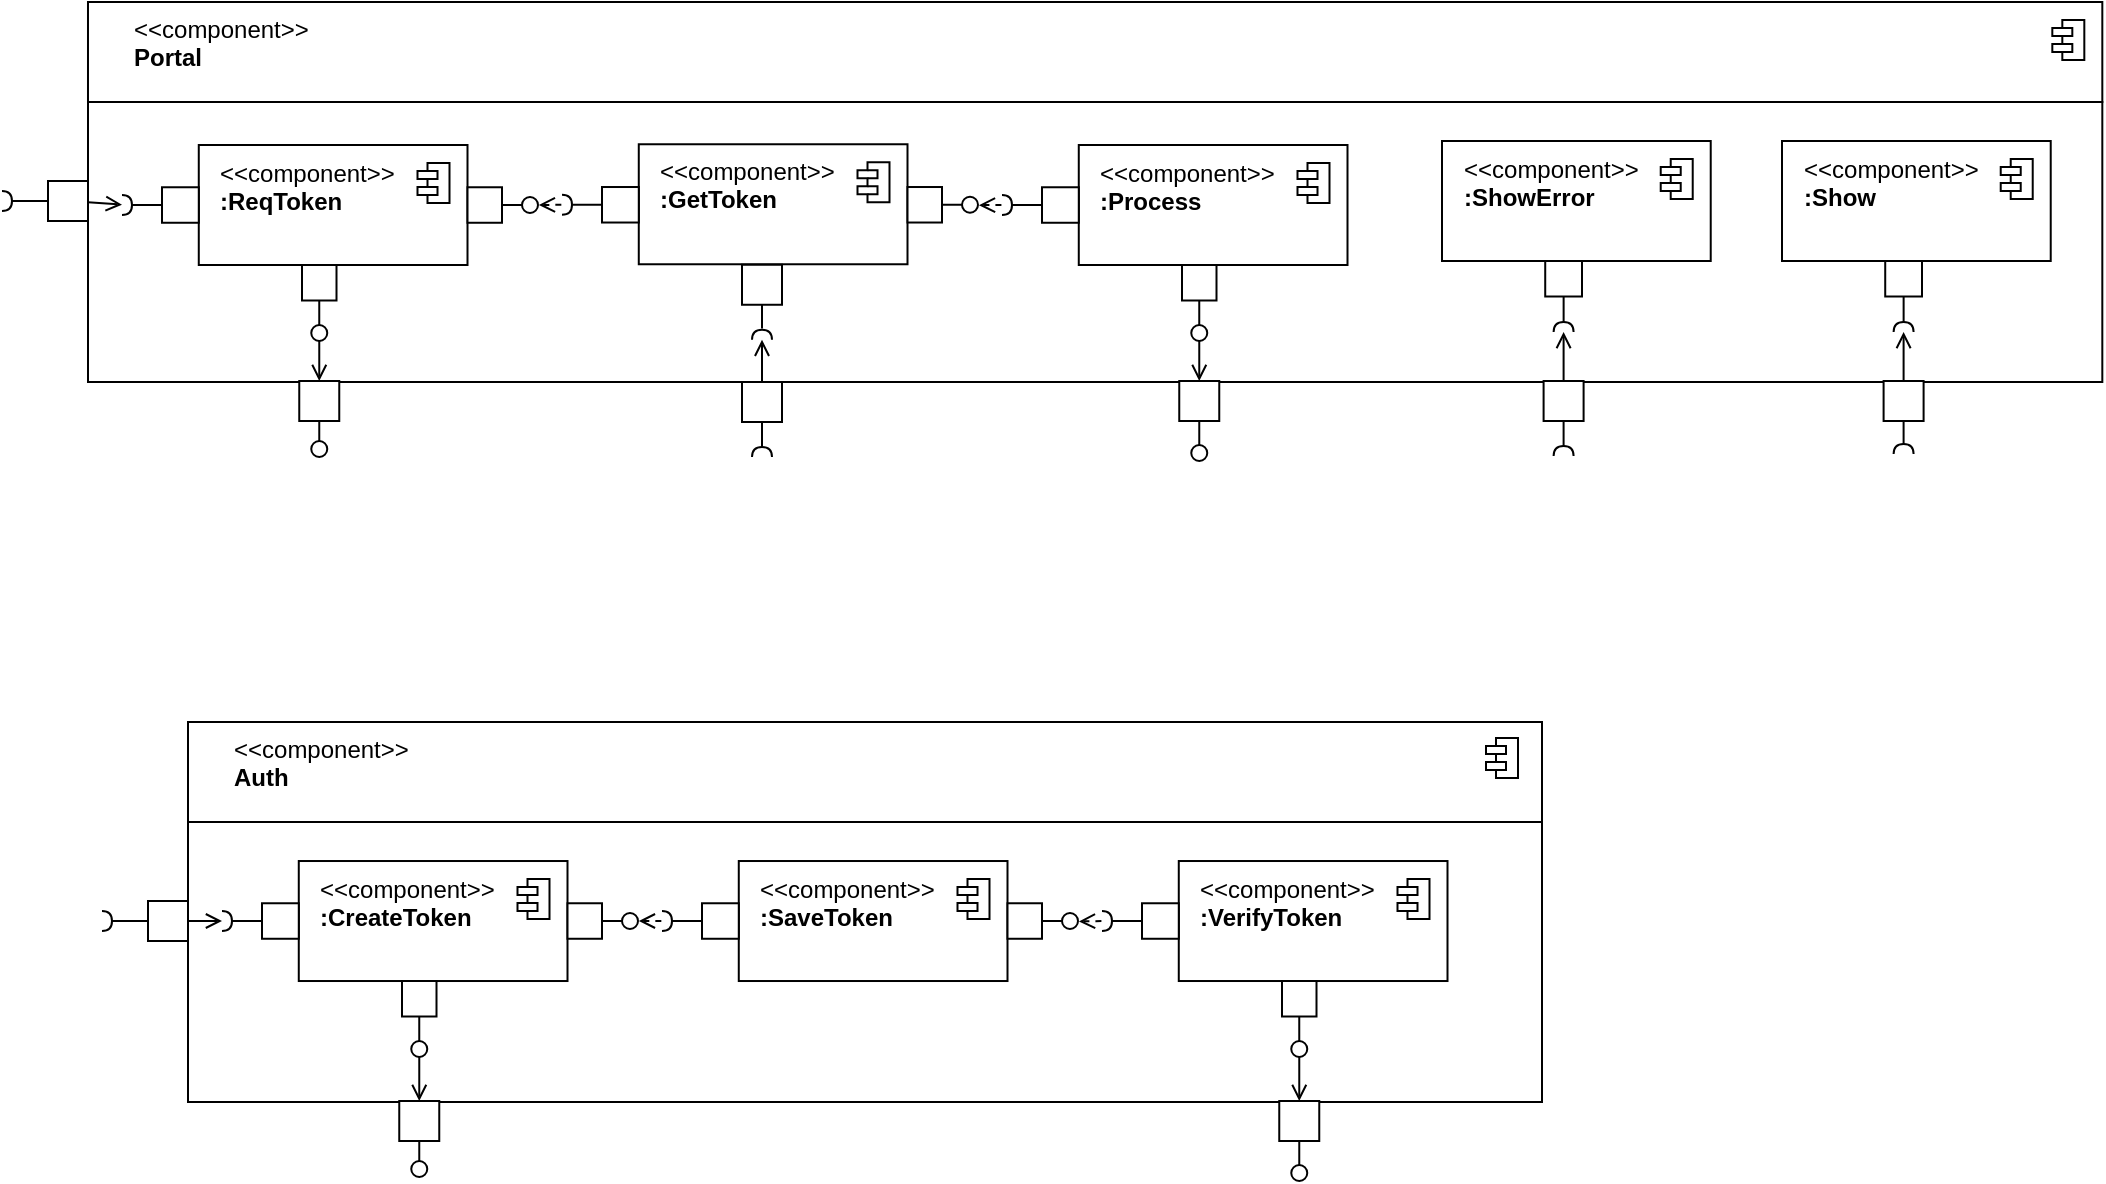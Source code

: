 <mxfile version="21.1.2" type="github">
  <diagram name="第 1 页" id="Jgc5Q6hr3YFyk42l-3hk">
    <mxGraphModel dx="478" dy="295" grid="1" gridSize="10" guides="1" tooltips="1" connect="1" arrows="1" fold="1" page="1" pageScale="1" pageWidth="827" pageHeight="1169" math="0" shadow="0">
      <root>
        <mxCell id="0" />
        <mxCell id="1" parent="0" />
        <mxCell id="Jk48O9FE6iyKjOAGDBV3-2" value="" style="rounded=0;whiteSpace=wrap;html=1;container=0;" vertex="1" parent="1">
          <mxGeometry x="273" y="510" width="677" height="140" as="geometry" />
        </mxCell>
        <mxCell id="Jk48O9FE6iyKjOAGDBV3-3" value="&lt;div&gt;&amp;lt;&amp;lt;component&amp;gt;&amp;gt;&lt;/div&gt;&lt;div&gt;&lt;b&gt;Auth&lt;/b&gt;&lt;/div&gt;" style="html=1;align=left;spacingLeft=21;verticalAlign=top;container=0;" vertex="1" parent="1">
          <mxGeometry x="273" y="460" width="677" height="50" as="geometry" />
        </mxCell>
        <mxCell id="Jk48O9FE6iyKjOAGDBV3-44" value="" style="endArrow=none;html=1;rounded=0;align=center;verticalAlign=top;endFill=0;labelBackgroundColor=none;endSize=2;startArrow=open;startFill=0;" edge="1" parent="1" source="Jk48O9FE6iyKjOAGDBV3-30" target="Jk48O9FE6iyKjOAGDBV3-43">
          <mxGeometry relative="1" as="geometry">
            <mxPoint x="790" y="665.5" as="sourcePoint" />
            <mxPoint x="860" y="670" as="targetPoint" />
          </mxGeometry>
        </mxCell>
        <mxCell id="Jk48O9FE6iyKjOAGDBV3-60" style="rounded=0;orthogonalLoop=1;jettySize=auto;html=1;labelBackgroundColor=none;endArrow=none;endFill=0;fontSize=9;dashed=1;exitX=-0.059;exitY=0.524;exitDx=0;exitDy=0;exitPerimeter=0;startArrow=open;startFill=0;" edge="1" parent="1" source="Jk48O9FE6iyKjOAGDBV3-51" target="Jk48O9FE6iyKjOAGDBV3-38">
          <mxGeometry relative="1" as="geometry">
            <mxPoint x="508" y="569.5" as="sourcePoint" />
            <mxPoint x="520" y="569.5" as="targetPoint" />
          </mxGeometry>
        </mxCell>
        <mxCell id="Jk48O9FE6iyKjOAGDBV3-81" style="rounded=0;orthogonalLoop=1;jettySize=auto;html=1;labelBackgroundColor=none;endArrow=none;endFill=0;fontSize=9;dashed=1;exitX=-0.054;exitY=0.499;exitDx=0;exitDy=0;exitPerimeter=0;startArrow=open;startFill=0;" edge="1" parent="1" source="Jk48O9FE6iyKjOAGDBV3-80" target="Jk48O9FE6iyKjOAGDBV3-59">
          <mxGeometry relative="1" as="geometry">
            <mxPoint x="498" y="560.5" as="sourcePoint" />
            <mxPoint x="630" y="684.5" as="targetPoint" />
          </mxGeometry>
        </mxCell>
        <mxCell id="Jk48O9FE6iyKjOAGDBV3-86" value="" style="endArrow=none;html=1;rounded=0;align=center;verticalAlign=top;endFill=0;labelBackgroundColor=none;endSize=2;startArrow=open;startFill=0;" edge="1" parent="1" source="Jk48O9FE6iyKjOAGDBV3-83" target="Jk48O9FE6iyKjOAGDBV3-76">
          <mxGeometry relative="1" as="geometry">
            <mxPoint x="370" y="680" as="sourcePoint" />
            <mxPoint x="360" y="670" as="targetPoint" />
          </mxGeometry>
        </mxCell>
        <mxCell id="Jk48O9FE6iyKjOAGDBV3-91" value="" style="endArrow=none;html=1;rounded=0;align=center;verticalAlign=top;endFill=0;labelBackgroundColor=none;startArrow=open;startFill=0;" edge="1" parent="1" source="Jk48O9FE6iyKjOAGDBV3-72" target="Jk48O9FE6iyKjOAGDBV3-88">
          <mxGeometry relative="1" as="geometry">
            <mxPoint x="260" y="600" as="sourcePoint" />
            <mxPoint x="399" y="659.5" as="targetPoint" />
          </mxGeometry>
        </mxCell>
        <mxCell id="Jk48O9FE6iyKjOAGDBV3-4" value="" style="shape=module;jettyWidth=10;jettyHeight=4;container=0;" vertex="1" parent="1">
          <mxGeometry x="922.0" y="468" width="16" height="20" as="geometry">
            <mxPoint x="-25" y="9" as="offset" />
          </mxGeometry>
        </mxCell>
        <mxCell id="Jk48O9FE6iyKjOAGDBV3-93" value="" style="group" vertex="1" connectable="0" parent="1">
          <mxGeometry x="180" y="100" width="1050.16" height="229.5" as="geometry" />
        </mxCell>
        <mxCell id="Jk48O9FE6iyKjOAGDBV3-94" value="" style="rounded=0;whiteSpace=wrap;html=1;" vertex="1" parent="Jk48O9FE6iyKjOAGDBV3-93">
          <mxGeometry x="43" y="50" width="1007.16" height="140" as="geometry" />
        </mxCell>
        <mxCell id="Jk48O9FE6iyKjOAGDBV3-95" value="&lt;div&gt;&amp;lt;&amp;lt;component&amp;gt;&amp;gt;&lt;/div&gt;&lt;div&gt;&lt;b&gt;Portal&lt;/b&gt;&lt;/div&gt;" style="html=1;align=left;spacingLeft=21;verticalAlign=top;" vertex="1" parent="Jk48O9FE6iyKjOAGDBV3-93">
          <mxGeometry x="42.997" width="1007.163" height="50" as="geometry" />
        </mxCell>
        <mxCell id="Jk48O9FE6iyKjOAGDBV3-96" value="" style="shape=module;jettyWidth=10;jettyHeight=4;" vertex="1" parent="Jk48O9FE6iyKjOAGDBV3-95">
          <mxGeometry x="1" width="16" height="20" relative="1" as="geometry">
            <mxPoint x="-25" y="9" as="offset" />
          </mxGeometry>
        </mxCell>
        <mxCell id="Jk48O9FE6iyKjOAGDBV3-97" value="" style="group" vertex="1" connectable="0" parent="Jk48O9FE6iyKjOAGDBV3-93">
          <mxGeometry x="940.8" y="189.5" width="20" height="36.5" as="geometry" />
        </mxCell>
        <mxCell id="Jk48O9FE6iyKjOAGDBV3-98" value="" style="html=1;rounded=0;" vertex="1" parent="Jk48O9FE6iyKjOAGDBV3-97">
          <mxGeometry width="20" height="20" as="geometry" />
        </mxCell>
        <mxCell id="Jk48O9FE6iyKjOAGDBV3-99" value="" style="endArrow=none;html=1;rounded=0;align=center;verticalAlign=top;endFill=0;labelBackgroundColor=none;endSize=2;" edge="1" parent="Jk48O9FE6iyKjOAGDBV3-97" source="Jk48O9FE6iyKjOAGDBV3-98" target="Jk48O9FE6iyKjOAGDBV3-100">
          <mxGeometry relative="1" as="geometry" />
        </mxCell>
        <mxCell id="Jk48O9FE6iyKjOAGDBV3-100" value="" style="shape=requiredInterface;html=1;fontSize=11;align=center;fillColor=none;points=[];aspect=fixed;resizable=0;verticalAlign=bottom;labelPosition=center;verticalLabelPosition=top;flipH=1;rotation=90;" vertex="1" parent="Jk48O9FE6iyKjOAGDBV3-97">
          <mxGeometry x="7.5" y="29" width="5" height="10" as="geometry" />
        </mxCell>
        <mxCell id="Jk48O9FE6iyKjOAGDBV3-101" value="" style="group" vertex="1" connectable="0" parent="Jk48O9FE6iyKjOAGDBV3-93">
          <mxGeometry x="889.999" y="69.5" width="134.361" height="95.5" as="geometry" />
        </mxCell>
        <mxCell id="Jk48O9FE6iyKjOAGDBV3-102" value="&lt;div&gt;&amp;lt;&amp;lt;component&amp;gt;&amp;gt;&lt;/div&gt;&lt;div&gt;&lt;b&gt;:Show&lt;/b&gt;&lt;/div&gt;" style="html=1;align=left;spacingLeft=9;verticalAlign=top;container=0;" vertex="1" parent="Jk48O9FE6iyKjOAGDBV3-101">
          <mxGeometry width="134.361" height="60" as="geometry" />
        </mxCell>
        <mxCell id="Jk48O9FE6iyKjOAGDBV3-103" value="" style="shape=module;jettyWidth=10;jettyHeight=4;container=0;" vertex="1" parent="Jk48O9FE6iyKjOAGDBV3-101">
          <mxGeometry x="109.361" y="9" width="16" height="20" as="geometry">
            <mxPoint x="-25" y="9" as="offset" />
          </mxGeometry>
        </mxCell>
        <mxCell id="Jk48O9FE6iyKjOAGDBV3-104" value="" style="group" vertex="1" connectable="0" parent="Jk48O9FE6iyKjOAGDBV3-101">
          <mxGeometry x="51.611" y="60" width="18.39" height="35.5" as="geometry" />
        </mxCell>
        <mxCell id="Jk48O9FE6iyKjOAGDBV3-105" value="" style="html=1;rounded=0;container=0;" vertex="1" parent="Jk48O9FE6iyKjOAGDBV3-104">
          <mxGeometry width="18.39" height="17.75" as="geometry" />
        </mxCell>
        <mxCell id="Jk48O9FE6iyKjOAGDBV3-106" value="" style="endArrow=none;html=1;rounded=0;align=center;verticalAlign=top;endFill=0;labelBackgroundColor=none;endSize=2;" edge="1" parent="Jk48O9FE6iyKjOAGDBV3-104" source="Jk48O9FE6iyKjOAGDBV3-105" target="Jk48O9FE6iyKjOAGDBV3-107">
          <mxGeometry relative="1" as="geometry" />
        </mxCell>
        <mxCell id="Jk48O9FE6iyKjOAGDBV3-107" value="" style="shape=requiredInterface;html=1;fontSize=11;align=center;fillColor=none;points=[];aspect=fixed;resizable=0;verticalAlign=bottom;labelPosition=center;verticalLabelPosition=top;flipH=1;rotation=90;container=0;" vertex="1" parent="Jk48O9FE6iyKjOAGDBV3-104">
          <mxGeometry x="6.69" y="28" width="5" height="10" as="geometry" />
        </mxCell>
        <mxCell id="Jk48O9FE6iyKjOAGDBV3-108" value="" style="endArrow=none;html=1;rounded=0;align=center;verticalAlign=top;endFill=0;labelBackgroundColor=none;endSize=2;startArrow=open;startFill=0;entryX=0.5;entryY=0;entryDx=0;entryDy=0;" edge="1" parent="Jk48O9FE6iyKjOAGDBV3-93" source="Jk48O9FE6iyKjOAGDBV3-107" target="Jk48O9FE6iyKjOAGDBV3-98">
          <mxGeometry relative="1" as="geometry">
            <mxPoint x="1010" y="200" as="sourcePoint" />
            <mxPoint x="900" y="220" as="targetPoint" />
          </mxGeometry>
        </mxCell>
        <mxCell id="Jk48O9FE6iyKjOAGDBV3-109" value="" style="group" vertex="1" connectable="0" parent="Jk48O9FE6iyKjOAGDBV3-93">
          <mxGeometry x="770.8" y="189.5" width="20" height="37.5" as="geometry" />
        </mxCell>
        <mxCell id="Jk48O9FE6iyKjOAGDBV3-110" value="" style="html=1;rounded=0;" vertex="1" parent="Jk48O9FE6iyKjOAGDBV3-109">
          <mxGeometry width="20" height="20" as="geometry" />
        </mxCell>
        <mxCell id="Jk48O9FE6iyKjOAGDBV3-111" value="" style="endArrow=none;html=1;rounded=0;align=center;verticalAlign=top;endFill=0;labelBackgroundColor=none;endSize=2;" edge="1" parent="Jk48O9FE6iyKjOAGDBV3-109" source="Jk48O9FE6iyKjOAGDBV3-110" target="Jk48O9FE6iyKjOAGDBV3-112">
          <mxGeometry relative="1" as="geometry" />
        </mxCell>
        <mxCell id="Jk48O9FE6iyKjOAGDBV3-112" value="" style="shape=requiredInterface;html=1;fontSize=11;align=center;fillColor=none;points=[];aspect=fixed;resizable=0;verticalAlign=bottom;labelPosition=center;verticalLabelPosition=top;flipH=1;rotation=90;" vertex="1" parent="Jk48O9FE6iyKjOAGDBV3-109">
          <mxGeometry x="7.5" y="30" width="5" height="10" as="geometry" />
        </mxCell>
        <mxCell id="Jk48O9FE6iyKjOAGDBV3-113" value="" style="endArrow=none;html=1;rounded=0;align=center;verticalAlign=top;endFill=0;labelBackgroundColor=none;endSize=2;startArrow=open;startFill=0;" edge="1" parent="Jk48O9FE6iyKjOAGDBV3-93" source="Jk48O9FE6iyKjOAGDBV3-153" target="Jk48O9FE6iyKjOAGDBV3-110">
          <mxGeometry relative="1" as="geometry">
            <mxPoint x="820" y="210" as="sourcePoint" />
            <mxPoint x="740" y="220" as="targetPoint" />
          </mxGeometry>
        </mxCell>
        <mxCell id="Jk48O9FE6iyKjOAGDBV3-114" value="" style="group" vertex="1" connectable="0" parent="Jk48O9FE6iyKjOAGDBV3-93">
          <mxGeometry x="588.63" y="189.5" width="20" height="40" as="geometry" />
        </mxCell>
        <mxCell id="Jk48O9FE6iyKjOAGDBV3-115" value="" style="html=1;rounded=0;" vertex="1" parent="Jk48O9FE6iyKjOAGDBV3-114">
          <mxGeometry width="20" height="20" as="geometry" />
        </mxCell>
        <mxCell id="Jk48O9FE6iyKjOAGDBV3-116" value="" style="endArrow=none;html=1;rounded=0;align=center;verticalAlign=top;endFill=0;labelBackgroundColor=none;endSize=2;" edge="1" parent="Jk48O9FE6iyKjOAGDBV3-114" source="Jk48O9FE6iyKjOAGDBV3-115" target="Jk48O9FE6iyKjOAGDBV3-117">
          <mxGeometry relative="1" as="geometry" />
        </mxCell>
        <mxCell id="Jk48O9FE6iyKjOAGDBV3-117" value="" style="ellipse;html=1;fontSize=11;align=center;fillColor=none;points=[];aspect=fixed;resizable=0;verticalAlign=bottom;labelPosition=center;verticalLabelPosition=top;flipH=1;" vertex="1" parent="Jk48O9FE6iyKjOAGDBV3-114">
          <mxGeometry x="6" y="32" width="8" height="8" as="geometry" />
        </mxCell>
        <mxCell id="Jk48O9FE6iyKjOAGDBV3-118" value="" style="endArrow=none;html=1;rounded=0;align=center;verticalAlign=top;endFill=0;labelBackgroundColor=none;endSize=2;startArrow=open;startFill=0;" edge="1" parent="Jk48O9FE6iyKjOAGDBV3-93" source="Jk48O9FE6iyKjOAGDBV3-115" target="Jk48O9FE6iyKjOAGDBV3-145">
          <mxGeometry relative="1" as="geometry">
            <mxPoint x="560" y="205.5" as="sourcePoint" />
            <mxPoint x="630" y="210" as="targetPoint" />
          </mxGeometry>
        </mxCell>
        <mxCell id="Jk48O9FE6iyKjOAGDBV3-119" style="rounded=0;orthogonalLoop=1;jettySize=auto;html=1;labelBackgroundColor=none;endArrow=none;endFill=0;fontSize=9;dashed=1;exitX=-0.059;exitY=0.524;exitDx=0;exitDy=0;exitPerimeter=0;startArrow=open;startFill=0;" edge="1" parent="Jk48O9FE6iyKjOAGDBV3-93" source="Jk48O9FE6iyKjOAGDBV3-174" target="Jk48O9FE6iyKjOAGDBV3-141">
          <mxGeometry relative="1" as="geometry">
            <mxPoint x="278" y="109.5" as="sourcePoint" />
            <mxPoint x="290" y="109.5" as="targetPoint" />
          </mxGeometry>
        </mxCell>
        <mxCell id="Jk48O9FE6iyKjOAGDBV3-120" value="" style="group" vertex="1" connectable="0" parent="Jk48O9FE6iyKjOAGDBV3-93">
          <mxGeometry x="370" y="190" width="20" height="37.5" as="geometry" />
        </mxCell>
        <mxCell id="Jk48O9FE6iyKjOAGDBV3-121" value="" style="html=1;rounded=0;" vertex="1" parent="Jk48O9FE6iyKjOAGDBV3-120">
          <mxGeometry width="20" height="20" as="geometry" />
        </mxCell>
        <mxCell id="Jk48O9FE6iyKjOAGDBV3-122" value="" style="endArrow=none;html=1;rounded=0;align=center;verticalAlign=top;endFill=0;labelBackgroundColor=none;endSize=2;" edge="1" parent="Jk48O9FE6iyKjOAGDBV3-120" source="Jk48O9FE6iyKjOAGDBV3-121" target="Jk48O9FE6iyKjOAGDBV3-123">
          <mxGeometry relative="1" as="geometry" />
        </mxCell>
        <mxCell id="Jk48O9FE6iyKjOAGDBV3-123" value="" style="shape=requiredInterface;html=1;fontSize=11;align=center;fillColor=none;points=[];aspect=fixed;resizable=0;verticalAlign=bottom;labelPosition=center;verticalLabelPosition=top;flipH=1;rotation=90;" vertex="1" parent="Jk48O9FE6iyKjOAGDBV3-120">
          <mxGeometry x="7.5" y="30" width="5" height="10" as="geometry" />
        </mxCell>
        <mxCell id="Jk48O9FE6iyKjOAGDBV3-124" value="" style="endArrow=none;html=1;rounded=0;align=center;verticalAlign=top;endFill=0;labelBackgroundColor=none;endSize=2;startArrow=open;startFill=0;entryX=0.5;entryY=0;entryDx=0;entryDy=0;" edge="1" parent="Jk48O9FE6iyKjOAGDBV3-93" source="Jk48O9FE6iyKjOAGDBV3-178" target="Jk48O9FE6iyKjOAGDBV3-121">
          <mxGeometry relative="1" as="geometry">
            <mxPoint x="440" y="210" as="sourcePoint" />
            <mxPoint x="330" y="220" as="targetPoint" />
          </mxGeometry>
        </mxCell>
        <mxCell id="Jk48O9FE6iyKjOAGDBV3-125" style="rounded=0;orthogonalLoop=1;jettySize=auto;html=1;labelBackgroundColor=none;endArrow=none;endFill=0;fontSize=9;dashed=1;exitX=-0.054;exitY=0.499;exitDx=0;exitDy=0;exitPerimeter=0;startArrow=open;startFill=0;" edge="1" parent="Jk48O9FE6iyKjOAGDBV3-93" source="Jk48O9FE6iyKjOAGDBV3-167" target="Jk48O9FE6iyKjOAGDBV3-182">
          <mxGeometry relative="1" as="geometry">
            <mxPoint x="268" y="100.5" as="sourcePoint" />
            <mxPoint x="400" y="224.5" as="targetPoint" />
          </mxGeometry>
        </mxCell>
        <mxCell id="Jk48O9FE6iyKjOAGDBV3-126" value="" style="group" vertex="1" connectable="0" parent="Jk48O9FE6iyKjOAGDBV3-93">
          <mxGeometry x="148.63" y="189.5" width="20" height="38" as="geometry" />
        </mxCell>
        <mxCell id="Jk48O9FE6iyKjOAGDBV3-127" value="" style="html=1;rounded=0;" vertex="1" parent="Jk48O9FE6iyKjOAGDBV3-126">
          <mxGeometry width="20" height="20" as="geometry" />
        </mxCell>
        <mxCell id="Jk48O9FE6iyKjOAGDBV3-128" value="" style="endArrow=none;html=1;rounded=0;align=center;verticalAlign=top;endFill=0;labelBackgroundColor=none;endSize=2;" edge="1" parent="Jk48O9FE6iyKjOAGDBV3-126" source="Jk48O9FE6iyKjOAGDBV3-127" target="Jk48O9FE6iyKjOAGDBV3-129">
          <mxGeometry relative="1" as="geometry" />
        </mxCell>
        <mxCell id="Jk48O9FE6iyKjOAGDBV3-129" value="" style="ellipse;html=1;fontSize=11;align=center;fillColor=none;points=[];aspect=fixed;resizable=0;verticalAlign=bottom;labelPosition=center;verticalLabelPosition=top;flipH=1;" vertex="1" parent="Jk48O9FE6iyKjOAGDBV3-126">
          <mxGeometry x="6" y="30" width="8" height="8" as="geometry" />
        </mxCell>
        <mxCell id="Jk48O9FE6iyKjOAGDBV3-130" value="" style="endArrow=none;html=1;rounded=0;align=center;verticalAlign=top;endFill=0;labelBackgroundColor=none;endSize=2;startArrow=open;startFill=0;" edge="1" parent="Jk48O9FE6iyKjOAGDBV3-93" source="Jk48O9FE6iyKjOAGDBV3-127" target="Jk48O9FE6iyKjOAGDBV3-163">
          <mxGeometry relative="1" as="geometry">
            <mxPoint x="140" y="220" as="sourcePoint" />
            <mxPoint x="130" y="210" as="targetPoint" />
          </mxGeometry>
        </mxCell>
        <mxCell id="Jk48O9FE6iyKjOAGDBV3-131" value="" style="group" vertex="1" connectable="0" parent="Jk48O9FE6iyKjOAGDBV3-93">
          <mxGeometry y="89.5" width="43" height="20" as="geometry" />
        </mxCell>
        <mxCell id="Jk48O9FE6iyKjOAGDBV3-132" value="" style="html=1;rounded=0;" vertex="1" parent="Jk48O9FE6iyKjOAGDBV3-131">
          <mxGeometry x="23" width="20" height="20" as="geometry" />
        </mxCell>
        <mxCell id="Jk48O9FE6iyKjOAGDBV3-133" value="" style="endArrow=none;html=1;rounded=0;align=center;verticalAlign=top;endFill=0;labelBackgroundColor=none;endSize=2;" edge="1" parent="Jk48O9FE6iyKjOAGDBV3-131" source="Jk48O9FE6iyKjOAGDBV3-132" target="Jk48O9FE6iyKjOAGDBV3-134">
          <mxGeometry relative="1" as="geometry" />
        </mxCell>
        <mxCell id="Jk48O9FE6iyKjOAGDBV3-134" value="" style="shape=requiredInterface;html=1;fontSize=11;align=center;fillColor=none;points=[];aspect=fixed;resizable=0;verticalAlign=bottom;labelPosition=center;verticalLabelPosition=top;flipH=1;rotation=-180;" vertex="1" parent="Jk48O9FE6iyKjOAGDBV3-131">
          <mxGeometry y="5" width="5" height="10" as="geometry" />
        </mxCell>
        <mxCell id="Jk48O9FE6iyKjOAGDBV3-135" value="" style="endArrow=none;html=1;rounded=0;align=center;verticalAlign=top;endFill=0;labelBackgroundColor=none;startArrow=open;startFill=0;" edge="1" parent="Jk48O9FE6iyKjOAGDBV3-93" source="Jk48O9FE6iyKjOAGDBV3-159" target="Jk48O9FE6iyKjOAGDBV3-132">
          <mxGeometry relative="1" as="geometry">
            <mxPoint x="30" y="140" as="sourcePoint" />
            <mxPoint x="169" y="199.5" as="targetPoint" />
          </mxGeometry>
        </mxCell>
        <mxCell id="Jk48O9FE6iyKjOAGDBV3-136" value="" style="group" vertex="1" connectable="0" parent="Jk48O9FE6iyKjOAGDBV3-93">
          <mxGeometry x="500" y="71.5" width="172.75" height="98" as="geometry" />
        </mxCell>
        <mxCell id="Jk48O9FE6iyKjOAGDBV3-137" value="&lt;div&gt;&amp;lt;&amp;lt;component&amp;gt;&amp;gt;&lt;/div&gt;&lt;div&gt;&lt;b&gt;:Process&lt;/b&gt;&lt;/div&gt;" style="html=1;align=left;spacingLeft=9;verticalAlign=top;container=0;" vertex="1" parent="Jk48O9FE6iyKjOAGDBV3-136">
          <mxGeometry x="38.389" width="134.361" height="60" as="geometry" />
        </mxCell>
        <mxCell id="Jk48O9FE6iyKjOAGDBV3-138" value="" style="group" vertex="1" connectable="0" parent="Jk48O9FE6iyKjOAGDBV3-136">
          <mxGeometry y="21.13" width="38.39" height="17.75" as="geometry" />
        </mxCell>
        <mxCell id="Jk48O9FE6iyKjOAGDBV3-139" value="" style="html=1;rounded=0;container=0;" vertex="1" parent="Jk48O9FE6iyKjOAGDBV3-138">
          <mxGeometry x="20" width="18.39" height="17.75" as="geometry" />
        </mxCell>
        <mxCell id="Jk48O9FE6iyKjOAGDBV3-140" value="" style="endArrow=none;html=1;rounded=0;align=center;verticalAlign=top;endFill=0;labelBackgroundColor=none;endSize=2;exitX=0;exitY=0.5;exitDx=0;exitDy=0;" edge="1" parent="Jk48O9FE6iyKjOAGDBV3-138" source="Jk48O9FE6iyKjOAGDBV3-139" target="Jk48O9FE6iyKjOAGDBV3-141">
          <mxGeometry relative="1" as="geometry" />
        </mxCell>
        <mxCell id="Jk48O9FE6iyKjOAGDBV3-141" value="" style="shape=requiredInterface;html=1;fontSize=11;align=center;fillColor=none;points=[];aspect=fixed;resizable=0;verticalAlign=bottom;labelPosition=center;verticalLabelPosition=top;flipH=1;rotation=-180;container=0;" vertex="1" parent="Jk48O9FE6iyKjOAGDBV3-138">
          <mxGeometry y="3.87" width="5" height="10" as="geometry" />
        </mxCell>
        <mxCell id="Jk48O9FE6iyKjOAGDBV3-142" value="" style="group" vertex="1" connectable="0" parent="Jk48O9FE6iyKjOAGDBV3-136">
          <mxGeometry x="90" y="60" width="17.25" height="38" as="geometry" />
        </mxCell>
        <mxCell id="Jk48O9FE6iyKjOAGDBV3-143" value="" style="html=1;rounded=0;container=0;" vertex="1" parent="Jk48O9FE6iyKjOAGDBV3-142">
          <mxGeometry width="17.25" height="17.75" as="geometry" />
        </mxCell>
        <mxCell id="Jk48O9FE6iyKjOAGDBV3-144" value="" style="endArrow=none;html=1;rounded=0;align=center;verticalAlign=top;endFill=0;labelBackgroundColor=none;endSize=2;" edge="1" parent="Jk48O9FE6iyKjOAGDBV3-142" source="Jk48O9FE6iyKjOAGDBV3-143" target="Jk48O9FE6iyKjOAGDBV3-145">
          <mxGeometry relative="1" as="geometry" />
        </mxCell>
        <mxCell id="Jk48O9FE6iyKjOAGDBV3-145" value="" style="ellipse;html=1;fontSize=11;align=center;fillColor=none;points=[];aspect=fixed;resizable=0;verticalAlign=bottom;labelPosition=center;verticalLabelPosition=top;flipH=1;container=0;" vertex="1" parent="Jk48O9FE6iyKjOAGDBV3-142">
          <mxGeometry x="4.63" y="30" width="8" height="8" as="geometry" />
        </mxCell>
        <mxCell id="Jk48O9FE6iyKjOAGDBV3-146" value="" style="shape=module;jettyWidth=10;jettyHeight=4;container=0;" vertex="1" parent="Jk48O9FE6iyKjOAGDBV3-136">
          <mxGeometry x="147.75" y="9" width="16" height="20" as="geometry">
            <mxPoint x="-25" y="9" as="offset" />
          </mxGeometry>
        </mxCell>
        <mxCell id="Jk48O9FE6iyKjOAGDBV3-147" value="" style="group" vertex="1" connectable="0" parent="Jk48O9FE6iyKjOAGDBV3-93">
          <mxGeometry x="719.999" y="69.5" width="134.361" height="95.5" as="geometry" />
        </mxCell>
        <mxCell id="Jk48O9FE6iyKjOAGDBV3-148" value="&lt;div&gt;&amp;lt;&amp;lt;component&amp;gt;&amp;gt;&lt;/div&gt;&lt;div&gt;&lt;b&gt;:ShowError&lt;/b&gt;&lt;/div&gt;" style="html=1;align=left;spacingLeft=9;verticalAlign=top;container=0;" vertex="1" parent="Jk48O9FE6iyKjOAGDBV3-147">
          <mxGeometry width="134.361" height="60" as="geometry" />
        </mxCell>
        <mxCell id="Jk48O9FE6iyKjOAGDBV3-149" value="" style="shape=module;jettyWidth=10;jettyHeight=4;container=0;" vertex="1" parent="Jk48O9FE6iyKjOAGDBV3-147">
          <mxGeometry x="109.361" y="9" width="16" height="20" as="geometry">
            <mxPoint x="-25" y="9" as="offset" />
          </mxGeometry>
        </mxCell>
        <mxCell id="Jk48O9FE6iyKjOAGDBV3-150" value="" style="group" vertex="1" connectable="0" parent="Jk48O9FE6iyKjOAGDBV3-147">
          <mxGeometry x="51.611" y="60" width="18.39" height="35.5" as="geometry" />
        </mxCell>
        <mxCell id="Jk48O9FE6iyKjOAGDBV3-151" value="" style="html=1;rounded=0;container=0;" vertex="1" parent="Jk48O9FE6iyKjOAGDBV3-150">
          <mxGeometry width="18.39" height="17.75" as="geometry" />
        </mxCell>
        <mxCell id="Jk48O9FE6iyKjOAGDBV3-152" value="" style="endArrow=none;html=1;rounded=0;align=center;verticalAlign=top;endFill=0;labelBackgroundColor=none;endSize=2;" edge="1" parent="Jk48O9FE6iyKjOAGDBV3-150" source="Jk48O9FE6iyKjOAGDBV3-151" target="Jk48O9FE6iyKjOAGDBV3-153">
          <mxGeometry relative="1" as="geometry" />
        </mxCell>
        <mxCell id="Jk48O9FE6iyKjOAGDBV3-153" value="" style="shape=requiredInterface;html=1;fontSize=11;align=center;fillColor=none;points=[];aspect=fixed;resizable=0;verticalAlign=bottom;labelPosition=center;verticalLabelPosition=top;flipH=1;rotation=90;container=0;" vertex="1" parent="Jk48O9FE6iyKjOAGDBV3-150">
          <mxGeometry x="6.69" y="28" width="5" height="10" as="geometry" />
        </mxCell>
        <mxCell id="Jk48O9FE6iyKjOAGDBV3-169" value="" style="group" vertex="1" connectable="0" parent="Jk48O9FE6iyKjOAGDBV3-93">
          <mxGeometry x="280" y="71.13" width="208" height="97.75" as="geometry" />
        </mxCell>
        <mxCell id="Jk48O9FE6iyKjOAGDBV3-170" value="&lt;div&gt;&amp;lt;&amp;lt;component&amp;gt;&amp;gt;&lt;/div&gt;&lt;div&gt;&lt;b&gt;:GetToken&lt;/b&gt;&lt;/div&gt;" style="html=1;align=left;spacingLeft=9;verticalAlign=top;container=0;" vertex="1" parent="Jk48O9FE6iyKjOAGDBV3-169">
          <mxGeometry x="38.389" width="134.361" height="60" as="geometry" />
        </mxCell>
        <mxCell id="Jk48O9FE6iyKjOAGDBV3-171" value="" style="group" vertex="1" connectable="0" parent="Jk48O9FE6iyKjOAGDBV3-169">
          <mxGeometry x="172.75" y="21.38" width="35.25" height="17.75" as="geometry" />
        </mxCell>
        <mxCell id="Jk48O9FE6iyKjOAGDBV3-172" value="" style="html=1;rounded=0;container=0;" vertex="1" parent="Jk48O9FE6iyKjOAGDBV3-171">
          <mxGeometry width="17.25" height="17.75" as="geometry" />
        </mxCell>
        <mxCell id="Jk48O9FE6iyKjOAGDBV3-173" value="" style="endArrow=none;html=1;rounded=0;align=center;verticalAlign=top;endFill=0;labelBackgroundColor=none;endSize=2;" edge="1" parent="Jk48O9FE6iyKjOAGDBV3-171" source="Jk48O9FE6iyKjOAGDBV3-172" target="Jk48O9FE6iyKjOAGDBV3-174">
          <mxGeometry relative="1" as="geometry" />
        </mxCell>
        <mxCell id="Jk48O9FE6iyKjOAGDBV3-174" value="" style="ellipse;html=1;fontSize=11;align=center;fillColor=none;points=[];aspect=fixed;resizable=0;verticalAlign=bottom;labelPosition=center;verticalLabelPosition=top;flipH=1;container=0;" vertex="1" parent="Jk48O9FE6iyKjOAGDBV3-171">
          <mxGeometry x="27.25" y="4.87" width="8" height="8" as="geometry" />
        </mxCell>
        <mxCell id="Jk48O9FE6iyKjOAGDBV3-175" value="" style="group" vertex="1" connectable="0" parent="Jk48O9FE6iyKjOAGDBV3-169">
          <mxGeometry x="90" y="60.25" width="20" height="37.5" as="geometry" />
        </mxCell>
        <mxCell id="Jk48O9FE6iyKjOAGDBV3-176" value="" style="html=1;rounded=0;" vertex="1" parent="Jk48O9FE6iyKjOAGDBV3-175">
          <mxGeometry width="20" height="20" as="geometry" />
        </mxCell>
        <mxCell id="Jk48O9FE6iyKjOAGDBV3-177" value="" style="endArrow=none;html=1;rounded=0;align=center;verticalAlign=top;endFill=0;labelBackgroundColor=none;endSize=2;entryX=1.134;entryY=0.5;entryDx=0;entryDy=0;entryPerimeter=0;" edge="1" parent="Jk48O9FE6iyKjOAGDBV3-175" source="Jk48O9FE6iyKjOAGDBV3-176" target="Jk48O9FE6iyKjOAGDBV3-178">
          <mxGeometry relative="1" as="geometry">
            <mxPoint x="13" y="50" as="targetPoint" />
          </mxGeometry>
        </mxCell>
        <mxCell id="Jk48O9FE6iyKjOAGDBV3-178" value="" style="shape=requiredInterface;html=1;fontSize=11;align=center;fillColor=none;points=[];aspect=fixed;resizable=0;verticalAlign=bottom;labelPosition=center;verticalLabelPosition=top;flipH=1;rotation=90;" vertex="1" parent="Jk48O9FE6iyKjOAGDBV3-175">
          <mxGeometry x="7.5" y="30" width="5" height="10" as="geometry" />
        </mxCell>
        <mxCell id="Jk48O9FE6iyKjOAGDBV3-179" value="" style="group" vertex="1" connectable="0" parent="Jk48O9FE6iyKjOAGDBV3-169">
          <mxGeometry y="21.38" width="38.39" height="17.75" as="geometry" />
        </mxCell>
        <mxCell id="Jk48O9FE6iyKjOAGDBV3-180" value="" style="html=1;rounded=0;container=0;" vertex="1" parent="Jk48O9FE6iyKjOAGDBV3-179">
          <mxGeometry x="20" width="18.39" height="17.75" as="geometry" />
        </mxCell>
        <mxCell id="Jk48O9FE6iyKjOAGDBV3-181" value="" style="endArrow=none;html=1;rounded=0;align=center;verticalAlign=top;endFill=0;labelBackgroundColor=none;endSize=2;" edge="1" parent="Jk48O9FE6iyKjOAGDBV3-179" source="Jk48O9FE6iyKjOAGDBV3-180" target="Jk48O9FE6iyKjOAGDBV3-182">
          <mxGeometry relative="1" as="geometry" />
        </mxCell>
        <mxCell id="Jk48O9FE6iyKjOAGDBV3-182" value="" style="shape=requiredInterface;html=1;fontSize=11;align=center;fillColor=none;points=[];aspect=fixed;resizable=0;verticalAlign=bottom;labelPosition=center;verticalLabelPosition=top;flipH=1;rotation=-180;container=0;" vertex="1" parent="Jk48O9FE6iyKjOAGDBV3-179">
          <mxGeometry y="3.87" width="5" height="10" as="geometry" />
        </mxCell>
        <mxCell id="Jk48O9FE6iyKjOAGDBV3-183" value="" style="shape=module;jettyWidth=10;jettyHeight=4;container=0;" vertex="1" parent="Jk48O9FE6iyKjOAGDBV3-169">
          <mxGeometry x="147.75" y="9" width="16" height="20" as="geometry">
            <mxPoint x="-25" y="9" as="offset" />
          </mxGeometry>
        </mxCell>
        <mxCell id="Jk48O9FE6iyKjOAGDBV3-154" value="" style="group" vertex="1" connectable="0" parent="Jk48O9FE6iyKjOAGDBV3-93">
          <mxGeometry x="60" y="71.5" width="208" height="98" as="geometry" />
        </mxCell>
        <mxCell id="Jk48O9FE6iyKjOAGDBV3-155" value="&lt;div&gt;&amp;lt;&amp;lt;component&amp;gt;&amp;gt;&lt;/div&gt;&lt;div&gt;&lt;b&gt;:ReqToken&lt;/b&gt;&lt;/div&gt;" style="html=1;align=left;spacingLeft=9;verticalAlign=top;container=0;" vertex="1" parent="Jk48O9FE6iyKjOAGDBV3-154">
          <mxGeometry x="38.389" width="134.361" height="60" as="geometry" />
        </mxCell>
        <mxCell id="Jk48O9FE6iyKjOAGDBV3-156" value="" style="group" vertex="1" connectable="0" parent="Jk48O9FE6iyKjOAGDBV3-154">
          <mxGeometry y="21.13" width="38.39" height="17.75" as="geometry" />
        </mxCell>
        <mxCell id="Jk48O9FE6iyKjOAGDBV3-157" value="" style="html=1;rounded=0;container=0;" vertex="1" parent="Jk48O9FE6iyKjOAGDBV3-156">
          <mxGeometry x="20" width="18.39" height="17.75" as="geometry" />
        </mxCell>
        <mxCell id="Jk48O9FE6iyKjOAGDBV3-158" value="" style="endArrow=none;html=1;rounded=0;align=center;verticalAlign=top;endFill=0;labelBackgroundColor=none;endSize=2;" edge="1" parent="Jk48O9FE6iyKjOAGDBV3-156" source="Jk48O9FE6iyKjOAGDBV3-157" target="Jk48O9FE6iyKjOAGDBV3-159">
          <mxGeometry relative="1" as="geometry" />
        </mxCell>
        <mxCell id="Jk48O9FE6iyKjOAGDBV3-159" value="" style="shape=requiredInterface;html=1;fontSize=11;align=center;fillColor=none;points=[];aspect=fixed;resizable=0;verticalAlign=bottom;labelPosition=center;verticalLabelPosition=top;flipH=1;rotation=-180;container=0;" vertex="1" parent="Jk48O9FE6iyKjOAGDBV3-156">
          <mxGeometry y="3.87" width="5" height="10" as="geometry" />
        </mxCell>
        <mxCell id="Jk48O9FE6iyKjOAGDBV3-160" value="" style="group" vertex="1" connectable="0" parent="Jk48O9FE6iyKjOAGDBV3-154">
          <mxGeometry x="90" y="60" width="17.25" height="38" as="geometry" />
        </mxCell>
        <mxCell id="Jk48O9FE6iyKjOAGDBV3-161" value="" style="html=1;rounded=0;container=0;" vertex="1" parent="Jk48O9FE6iyKjOAGDBV3-160">
          <mxGeometry width="17.25" height="17.75" as="geometry" />
        </mxCell>
        <mxCell id="Jk48O9FE6iyKjOAGDBV3-162" value="" style="endArrow=none;html=1;rounded=0;align=center;verticalAlign=top;endFill=0;labelBackgroundColor=none;endSize=2;" edge="1" parent="Jk48O9FE6iyKjOAGDBV3-160" source="Jk48O9FE6iyKjOAGDBV3-161" target="Jk48O9FE6iyKjOAGDBV3-163">
          <mxGeometry relative="1" as="geometry" />
        </mxCell>
        <mxCell id="Jk48O9FE6iyKjOAGDBV3-163" value="" style="ellipse;html=1;fontSize=11;align=center;fillColor=none;points=[];aspect=fixed;resizable=0;verticalAlign=bottom;labelPosition=center;verticalLabelPosition=top;flipH=1;container=0;" vertex="1" parent="Jk48O9FE6iyKjOAGDBV3-160">
          <mxGeometry x="4.63" y="30" width="8" height="8" as="geometry" />
        </mxCell>
        <mxCell id="Jk48O9FE6iyKjOAGDBV3-164" value="" style="group" vertex="1" connectable="0" parent="Jk48O9FE6iyKjOAGDBV3-154">
          <mxGeometry x="172.75" y="21.13" width="35.25" height="17.75" as="geometry" />
        </mxCell>
        <mxCell id="Jk48O9FE6iyKjOAGDBV3-165" value="" style="html=1;rounded=0;container=0;" vertex="1" parent="Jk48O9FE6iyKjOAGDBV3-164">
          <mxGeometry width="17.25" height="17.75" as="geometry" />
        </mxCell>
        <mxCell id="Jk48O9FE6iyKjOAGDBV3-166" value="" style="endArrow=none;html=1;rounded=0;align=center;verticalAlign=top;endFill=0;labelBackgroundColor=none;endSize=2;" edge="1" parent="Jk48O9FE6iyKjOAGDBV3-164" source="Jk48O9FE6iyKjOAGDBV3-165" target="Jk48O9FE6iyKjOAGDBV3-167">
          <mxGeometry relative="1" as="geometry" />
        </mxCell>
        <mxCell id="Jk48O9FE6iyKjOAGDBV3-167" value="" style="ellipse;html=1;fontSize=11;align=center;fillColor=none;points=[];aspect=fixed;resizable=0;verticalAlign=bottom;labelPosition=center;verticalLabelPosition=top;flipH=1;container=0;" vertex="1" parent="Jk48O9FE6iyKjOAGDBV3-164">
          <mxGeometry x="27.25" y="4.87" width="8" height="8" as="geometry" />
        </mxCell>
        <mxCell id="Jk48O9FE6iyKjOAGDBV3-168" value="" style="shape=module;jettyWidth=10;jettyHeight=4;container=0;" vertex="1" parent="Jk48O9FE6iyKjOAGDBV3-154">
          <mxGeometry x="147.75" y="9" width="16" height="20" as="geometry">
            <mxPoint x="-25" y="9" as="offset" />
          </mxGeometry>
        </mxCell>
        <mxCell id="Jk48O9FE6iyKjOAGDBV3-186" value="" style="group" vertex="1" connectable="0" parent="1">
          <mxGeometry x="378.63" y="649.5" width="20" height="38" as="geometry" />
        </mxCell>
        <mxCell id="Jk48O9FE6iyKjOAGDBV3-83" value="" style="html=1;rounded=0;container=0;" vertex="1" parent="Jk48O9FE6iyKjOAGDBV3-186">
          <mxGeometry width="20" height="20" as="geometry" />
        </mxCell>
        <mxCell id="Jk48O9FE6iyKjOAGDBV3-84" value="" style="endArrow=none;html=1;rounded=0;align=center;verticalAlign=top;endFill=0;labelBackgroundColor=none;endSize=2;" edge="1" parent="Jk48O9FE6iyKjOAGDBV3-186" source="Jk48O9FE6iyKjOAGDBV3-83" target="Jk48O9FE6iyKjOAGDBV3-85">
          <mxGeometry relative="1" as="geometry" />
        </mxCell>
        <mxCell id="Jk48O9FE6iyKjOAGDBV3-85" value="" style="ellipse;html=1;fontSize=11;align=center;fillColor=none;points=[];aspect=fixed;resizable=0;verticalAlign=bottom;labelPosition=center;verticalLabelPosition=top;flipH=1;container=0;" vertex="1" parent="Jk48O9FE6iyKjOAGDBV3-186">
          <mxGeometry x="6" y="30" width="8" height="8" as="geometry" />
        </mxCell>
        <mxCell id="Jk48O9FE6iyKjOAGDBV3-188" value="" style="group" vertex="1" connectable="0" parent="1">
          <mxGeometry x="290" y="529.51" width="208" height="97.99" as="geometry" />
        </mxCell>
        <mxCell id="Jk48O9FE6iyKjOAGDBV3-68" value="&lt;div&gt;&amp;lt;&amp;lt;component&amp;gt;&amp;gt;&lt;/div&gt;&lt;div&gt;&lt;b&gt;:CreateToken&lt;/b&gt;&lt;/div&gt;" style="html=1;align=left;spacingLeft=9;verticalAlign=top;container=0;" vertex="1" parent="Jk48O9FE6iyKjOAGDBV3-188">
          <mxGeometry x="38.389" width="134.361" height="60" as="geometry" />
        </mxCell>
        <mxCell id="Jk48O9FE6iyKjOAGDBV3-66" value="" style="shape=module;jettyWidth=10;jettyHeight=4;container=0;" vertex="1" parent="Jk48O9FE6iyKjOAGDBV3-188">
          <mxGeometry x="147.75" y="8.99" width="16" height="20" as="geometry">
            <mxPoint x="-25" y="9" as="offset" />
          </mxGeometry>
        </mxCell>
        <mxCell id="Jk48O9FE6iyKjOAGDBV3-184" value="" style="group" vertex="1" connectable="0" parent="Jk48O9FE6iyKjOAGDBV3-188">
          <mxGeometry y="21.12" width="38.39" height="17.75" as="geometry" />
        </mxCell>
        <mxCell id="Jk48O9FE6iyKjOAGDBV3-70" value="" style="html=1;rounded=0;container=0;" vertex="1" parent="Jk48O9FE6iyKjOAGDBV3-184">
          <mxGeometry x="20" width="18.39" height="17.75" as="geometry" />
        </mxCell>
        <mxCell id="Jk48O9FE6iyKjOAGDBV3-71" value="" style="endArrow=none;html=1;rounded=0;align=center;verticalAlign=top;endFill=0;labelBackgroundColor=none;endSize=2;" edge="1" parent="Jk48O9FE6iyKjOAGDBV3-184" source="Jk48O9FE6iyKjOAGDBV3-70" target="Jk48O9FE6iyKjOAGDBV3-72">
          <mxGeometry relative="1" as="geometry" />
        </mxCell>
        <mxCell id="Jk48O9FE6iyKjOAGDBV3-72" value="" style="shape=requiredInterface;html=1;fontSize=11;align=center;fillColor=none;points=[];aspect=fixed;resizable=0;verticalAlign=bottom;labelPosition=center;verticalLabelPosition=top;flipH=1;rotation=-180;container=0;" vertex="1" parent="Jk48O9FE6iyKjOAGDBV3-184">
          <mxGeometry y="3.87" width="5" height="10" as="geometry" />
        </mxCell>
        <mxCell id="Jk48O9FE6iyKjOAGDBV3-185" value="" style="group" vertex="1" connectable="0" parent="Jk48O9FE6iyKjOAGDBV3-188">
          <mxGeometry x="90" y="59.99" width="17.25" height="38" as="geometry" />
        </mxCell>
        <mxCell id="Jk48O9FE6iyKjOAGDBV3-74" value="" style="html=1;rounded=0;container=0;" vertex="1" parent="Jk48O9FE6iyKjOAGDBV3-185">
          <mxGeometry width="17.25" height="17.75" as="geometry" />
        </mxCell>
        <mxCell id="Jk48O9FE6iyKjOAGDBV3-75" value="" style="endArrow=none;html=1;rounded=0;align=center;verticalAlign=top;endFill=0;labelBackgroundColor=none;endSize=2;" edge="1" parent="Jk48O9FE6iyKjOAGDBV3-185" source="Jk48O9FE6iyKjOAGDBV3-74" target="Jk48O9FE6iyKjOAGDBV3-76">
          <mxGeometry relative="1" as="geometry" />
        </mxCell>
        <mxCell id="Jk48O9FE6iyKjOAGDBV3-76" value="" style="ellipse;html=1;fontSize=11;align=center;fillColor=none;points=[];aspect=fixed;resizable=0;verticalAlign=bottom;labelPosition=center;verticalLabelPosition=top;flipH=1;container=0;" vertex="1" parent="Jk48O9FE6iyKjOAGDBV3-185">
          <mxGeometry x="4.63" y="30" width="8" height="8" as="geometry" />
        </mxCell>
        <mxCell id="Jk48O9FE6iyKjOAGDBV3-187" value="" style="group" vertex="1" connectable="0" parent="Jk48O9FE6iyKjOAGDBV3-188">
          <mxGeometry x="172.75" y="21.12" width="35.25" height="17.75" as="geometry" />
        </mxCell>
        <mxCell id="Jk48O9FE6iyKjOAGDBV3-78" value="" style="html=1;rounded=0;container=0;" vertex="1" parent="Jk48O9FE6iyKjOAGDBV3-187">
          <mxGeometry width="17.25" height="17.75" as="geometry" />
        </mxCell>
        <mxCell id="Jk48O9FE6iyKjOAGDBV3-79" value="" style="endArrow=none;html=1;rounded=0;align=center;verticalAlign=top;endFill=0;labelBackgroundColor=none;endSize=2;" edge="1" parent="Jk48O9FE6iyKjOAGDBV3-187" source="Jk48O9FE6iyKjOAGDBV3-78" target="Jk48O9FE6iyKjOAGDBV3-80">
          <mxGeometry relative="1" as="geometry" />
        </mxCell>
        <mxCell id="Jk48O9FE6iyKjOAGDBV3-80" value="" style="ellipse;html=1;fontSize=11;align=center;fillColor=none;points=[];aspect=fixed;resizable=0;verticalAlign=bottom;labelPosition=center;verticalLabelPosition=top;flipH=1;container=0;" vertex="1" parent="Jk48O9FE6iyKjOAGDBV3-187">
          <mxGeometry x="27.25" y="4.87" width="8" height="8" as="geometry" />
        </mxCell>
        <mxCell id="Jk48O9FE6iyKjOAGDBV3-189" value="" style="group" vertex="1" connectable="0" parent="1">
          <mxGeometry x="230" y="549.5" width="43" height="20" as="geometry" />
        </mxCell>
        <mxCell id="Jk48O9FE6iyKjOAGDBV3-88" value="" style="html=1;rounded=0;container=0;" vertex="1" parent="Jk48O9FE6iyKjOAGDBV3-189">
          <mxGeometry x="23" width="20" height="20" as="geometry" />
        </mxCell>
        <mxCell id="Jk48O9FE6iyKjOAGDBV3-89" value="" style="endArrow=none;html=1;rounded=0;align=center;verticalAlign=top;endFill=0;labelBackgroundColor=none;endSize=2;" edge="1" parent="Jk48O9FE6iyKjOAGDBV3-189" source="Jk48O9FE6iyKjOAGDBV3-88" target="Jk48O9FE6iyKjOAGDBV3-90">
          <mxGeometry relative="1" as="geometry" />
        </mxCell>
        <mxCell id="Jk48O9FE6iyKjOAGDBV3-90" value="" style="shape=requiredInterface;html=1;fontSize=11;align=center;fillColor=none;points=[];aspect=fixed;resizable=0;verticalAlign=bottom;labelPosition=center;verticalLabelPosition=top;flipH=1;rotation=-180;container=0;" vertex="1" parent="Jk48O9FE6iyKjOAGDBV3-189">
          <mxGeometry y="5" width="5" height="10" as="geometry" />
        </mxCell>
        <mxCell id="Jk48O9FE6iyKjOAGDBV3-192" value="" style="group" vertex="1" connectable="0" parent="1">
          <mxGeometry x="510" y="529.51" width="208" height="60" as="geometry" />
        </mxCell>
        <mxCell id="Jk48O9FE6iyKjOAGDBV3-47" value="&lt;div&gt;&amp;lt;&amp;lt;component&amp;gt;&amp;gt;&lt;/div&gt;&lt;div&gt;&lt;b&gt;:SaveToken&lt;/b&gt;&lt;/div&gt;" style="html=1;align=left;spacingLeft=9;verticalAlign=top;container=0;" vertex="1" parent="Jk48O9FE6iyKjOAGDBV3-192">
          <mxGeometry x="38.389" width="134.361" height="60" as="geometry" />
        </mxCell>
        <mxCell id="Jk48O9FE6iyKjOAGDBV3-190" value="" style="group" vertex="1" connectable="0" parent="Jk48O9FE6iyKjOAGDBV3-192">
          <mxGeometry y="21.12" width="38.39" height="17.75" as="geometry" />
        </mxCell>
        <mxCell id="Jk48O9FE6iyKjOAGDBV3-57" value="" style="html=1;rounded=0;container=0;" vertex="1" parent="Jk48O9FE6iyKjOAGDBV3-190">
          <mxGeometry x="20" width="18.39" height="17.75" as="geometry" />
        </mxCell>
        <mxCell id="Jk48O9FE6iyKjOAGDBV3-58" value="" style="endArrow=none;html=1;rounded=0;align=center;verticalAlign=top;endFill=0;labelBackgroundColor=none;endSize=2;" edge="1" parent="Jk48O9FE6iyKjOAGDBV3-190" source="Jk48O9FE6iyKjOAGDBV3-57" target="Jk48O9FE6iyKjOAGDBV3-59">
          <mxGeometry relative="1" as="geometry" />
        </mxCell>
        <mxCell id="Jk48O9FE6iyKjOAGDBV3-59" value="" style="shape=requiredInterface;html=1;fontSize=11;align=center;fillColor=none;points=[];aspect=fixed;resizable=0;verticalAlign=bottom;labelPosition=center;verticalLabelPosition=top;flipH=1;rotation=-180;container=0;" vertex="1" parent="Jk48O9FE6iyKjOAGDBV3-190">
          <mxGeometry x="4.441e-16" y="3.87" width="5" height="10" as="geometry" />
        </mxCell>
        <mxCell id="Jk48O9FE6iyKjOAGDBV3-191" value="" style="group" vertex="1" connectable="0" parent="Jk48O9FE6iyKjOAGDBV3-192">
          <mxGeometry x="172.75" y="21.12" width="35.25" height="17.75" as="geometry" />
        </mxCell>
        <mxCell id="Jk48O9FE6iyKjOAGDBV3-49" value="" style="html=1;rounded=0;container=0;" vertex="1" parent="Jk48O9FE6iyKjOAGDBV3-191">
          <mxGeometry width="17.25" height="17.75" as="geometry" />
        </mxCell>
        <mxCell id="Jk48O9FE6iyKjOAGDBV3-50" value="" style="endArrow=none;html=1;rounded=0;align=center;verticalAlign=top;endFill=0;labelBackgroundColor=none;endSize=2;" edge="1" parent="Jk48O9FE6iyKjOAGDBV3-191" source="Jk48O9FE6iyKjOAGDBV3-49" target="Jk48O9FE6iyKjOAGDBV3-51">
          <mxGeometry relative="1" as="geometry" />
        </mxCell>
        <mxCell id="Jk48O9FE6iyKjOAGDBV3-51" value="" style="ellipse;html=1;fontSize=11;align=center;fillColor=none;points=[];aspect=fixed;resizable=0;verticalAlign=bottom;labelPosition=center;verticalLabelPosition=top;flipH=1;container=0;" vertex="1" parent="Jk48O9FE6iyKjOAGDBV3-191">
          <mxGeometry x="27.25" y="4.87" width="8" height="8" as="geometry" />
        </mxCell>
        <mxCell id="Jk48O9FE6iyKjOAGDBV3-45" value="" style="shape=module;jettyWidth=10;jettyHeight=4;container=0;" vertex="1" parent="Jk48O9FE6iyKjOAGDBV3-192">
          <mxGeometry x="147.75" y="8.99" width="16" height="20" as="geometry">
            <mxPoint x="-25" y="9" as="offset" />
          </mxGeometry>
        </mxCell>
        <mxCell id="Jk48O9FE6iyKjOAGDBV3-195" value="" style="group" vertex="1" connectable="0" parent="1">
          <mxGeometry x="730" y="529.51" width="172.75" height="97.99" as="geometry" />
        </mxCell>
        <mxCell id="Jk48O9FE6iyKjOAGDBV3-39" value="&lt;div&gt;&amp;lt;&amp;lt;component&amp;gt;&amp;gt;&lt;/div&gt;&lt;div&gt;&lt;b&gt;:VerifyToken&lt;/b&gt;&lt;/div&gt;" style="html=1;align=left;spacingLeft=9;verticalAlign=top;container=0;" vertex="1" parent="Jk48O9FE6iyKjOAGDBV3-195">
          <mxGeometry x="38.389" width="134.361" height="60" as="geometry" />
        </mxCell>
        <mxCell id="Jk48O9FE6iyKjOAGDBV3-33" value="" style="shape=module;jettyWidth=10;jettyHeight=4;container=0;" vertex="1" parent="Jk48O9FE6iyKjOAGDBV3-195">
          <mxGeometry x="147.75" y="8.99" width="16" height="20" as="geometry">
            <mxPoint x="-25" y="9" as="offset" />
          </mxGeometry>
        </mxCell>
        <mxCell id="Jk48O9FE6iyKjOAGDBV3-193" value="" style="group" vertex="1" connectable="0" parent="Jk48O9FE6iyKjOAGDBV3-195">
          <mxGeometry y="21.12" width="38.39" height="17.75" as="geometry" />
        </mxCell>
        <mxCell id="Jk48O9FE6iyKjOAGDBV3-36" value="" style="html=1;rounded=0;container=0;" vertex="1" parent="Jk48O9FE6iyKjOAGDBV3-193">
          <mxGeometry x="20" width="18.39" height="17.75" as="geometry" />
        </mxCell>
        <mxCell id="Jk48O9FE6iyKjOAGDBV3-37" value="" style="endArrow=none;html=1;rounded=0;align=center;verticalAlign=top;endFill=0;labelBackgroundColor=none;endSize=2;exitX=0;exitY=0.5;exitDx=0;exitDy=0;" edge="1" parent="Jk48O9FE6iyKjOAGDBV3-193" source="Jk48O9FE6iyKjOAGDBV3-36" target="Jk48O9FE6iyKjOAGDBV3-38">
          <mxGeometry relative="1" as="geometry" />
        </mxCell>
        <mxCell id="Jk48O9FE6iyKjOAGDBV3-38" value="" style="shape=requiredInterface;html=1;fontSize=11;align=center;fillColor=none;points=[];aspect=fixed;resizable=0;verticalAlign=bottom;labelPosition=center;verticalLabelPosition=top;flipH=1;rotation=-180;container=0;" vertex="1" parent="Jk48O9FE6iyKjOAGDBV3-193">
          <mxGeometry y="3.87" width="5" height="10" as="geometry" />
        </mxCell>
        <mxCell id="Jk48O9FE6iyKjOAGDBV3-194" value="" style="group" vertex="1" connectable="0" parent="Jk48O9FE6iyKjOAGDBV3-195">
          <mxGeometry x="90" y="59.99" width="17.25" height="38" as="geometry" />
        </mxCell>
        <mxCell id="Jk48O9FE6iyKjOAGDBV3-41" value="" style="html=1;rounded=0;container=0;" vertex="1" parent="Jk48O9FE6iyKjOAGDBV3-194">
          <mxGeometry width="17.25" height="17.75" as="geometry" />
        </mxCell>
        <mxCell id="Jk48O9FE6iyKjOAGDBV3-42" value="" style="endArrow=none;html=1;rounded=0;align=center;verticalAlign=top;endFill=0;labelBackgroundColor=none;endSize=2;" edge="1" parent="Jk48O9FE6iyKjOAGDBV3-194" source="Jk48O9FE6iyKjOAGDBV3-41" target="Jk48O9FE6iyKjOAGDBV3-43">
          <mxGeometry relative="1" as="geometry" />
        </mxCell>
        <mxCell id="Jk48O9FE6iyKjOAGDBV3-43" value="" style="ellipse;html=1;fontSize=11;align=center;fillColor=none;points=[];aspect=fixed;resizable=0;verticalAlign=bottom;labelPosition=center;verticalLabelPosition=top;flipH=1;container=0;" vertex="1" parent="Jk48O9FE6iyKjOAGDBV3-194">
          <mxGeometry x="4.63" y="30" width="8" height="8" as="geometry" />
        </mxCell>
        <mxCell id="Jk48O9FE6iyKjOAGDBV3-196" value="" style="group" vertex="1" connectable="0" parent="1">
          <mxGeometry x="818.63" y="649.5" width="20" height="40" as="geometry" />
        </mxCell>
        <mxCell id="Jk48O9FE6iyKjOAGDBV3-30" value="" style="html=1;rounded=0;container=0;" vertex="1" parent="Jk48O9FE6iyKjOAGDBV3-196">
          <mxGeometry width="20" height="20" as="geometry" />
        </mxCell>
        <mxCell id="Jk48O9FE6iyKjOAGDBV3-31" value="" style="endArrow=none;html=1;rounded=0;align=center;verticalAlign=top;endFill=0;labelBackgroundColor=none;endSize=2;" edge="1" parent="Jk48O9FE6iyKjOAGDBV3-196" source="Jk48O9FE6iyKjOAGDBV3-30" target="Jk48O9FE6iyKjOAGDBV3-32">
          <mxGeometry relative="1" as="geometry" />
        </mxCell>
        <mxCell id="Jk48O9FE6iyKjOAGDBV3-32" value="" style="ellipse;html=1;fontSize=11;align=center;fillColor=none;points=[];aspect=fixed;resizable=0;verticalAlign=bottom;labelPosition=center;verticalLabelPosition=top;flipH=1;container=0;" vertex="1" parent="Jk48O9FE6iyKjOAGDBV3-196">
          <mxGeometry x="6" y="32" width="8" height="8" as="geometry" />
        </mxCell>
      </root>
    </mxGraphModel>
  </diagram>
</mxfile>
